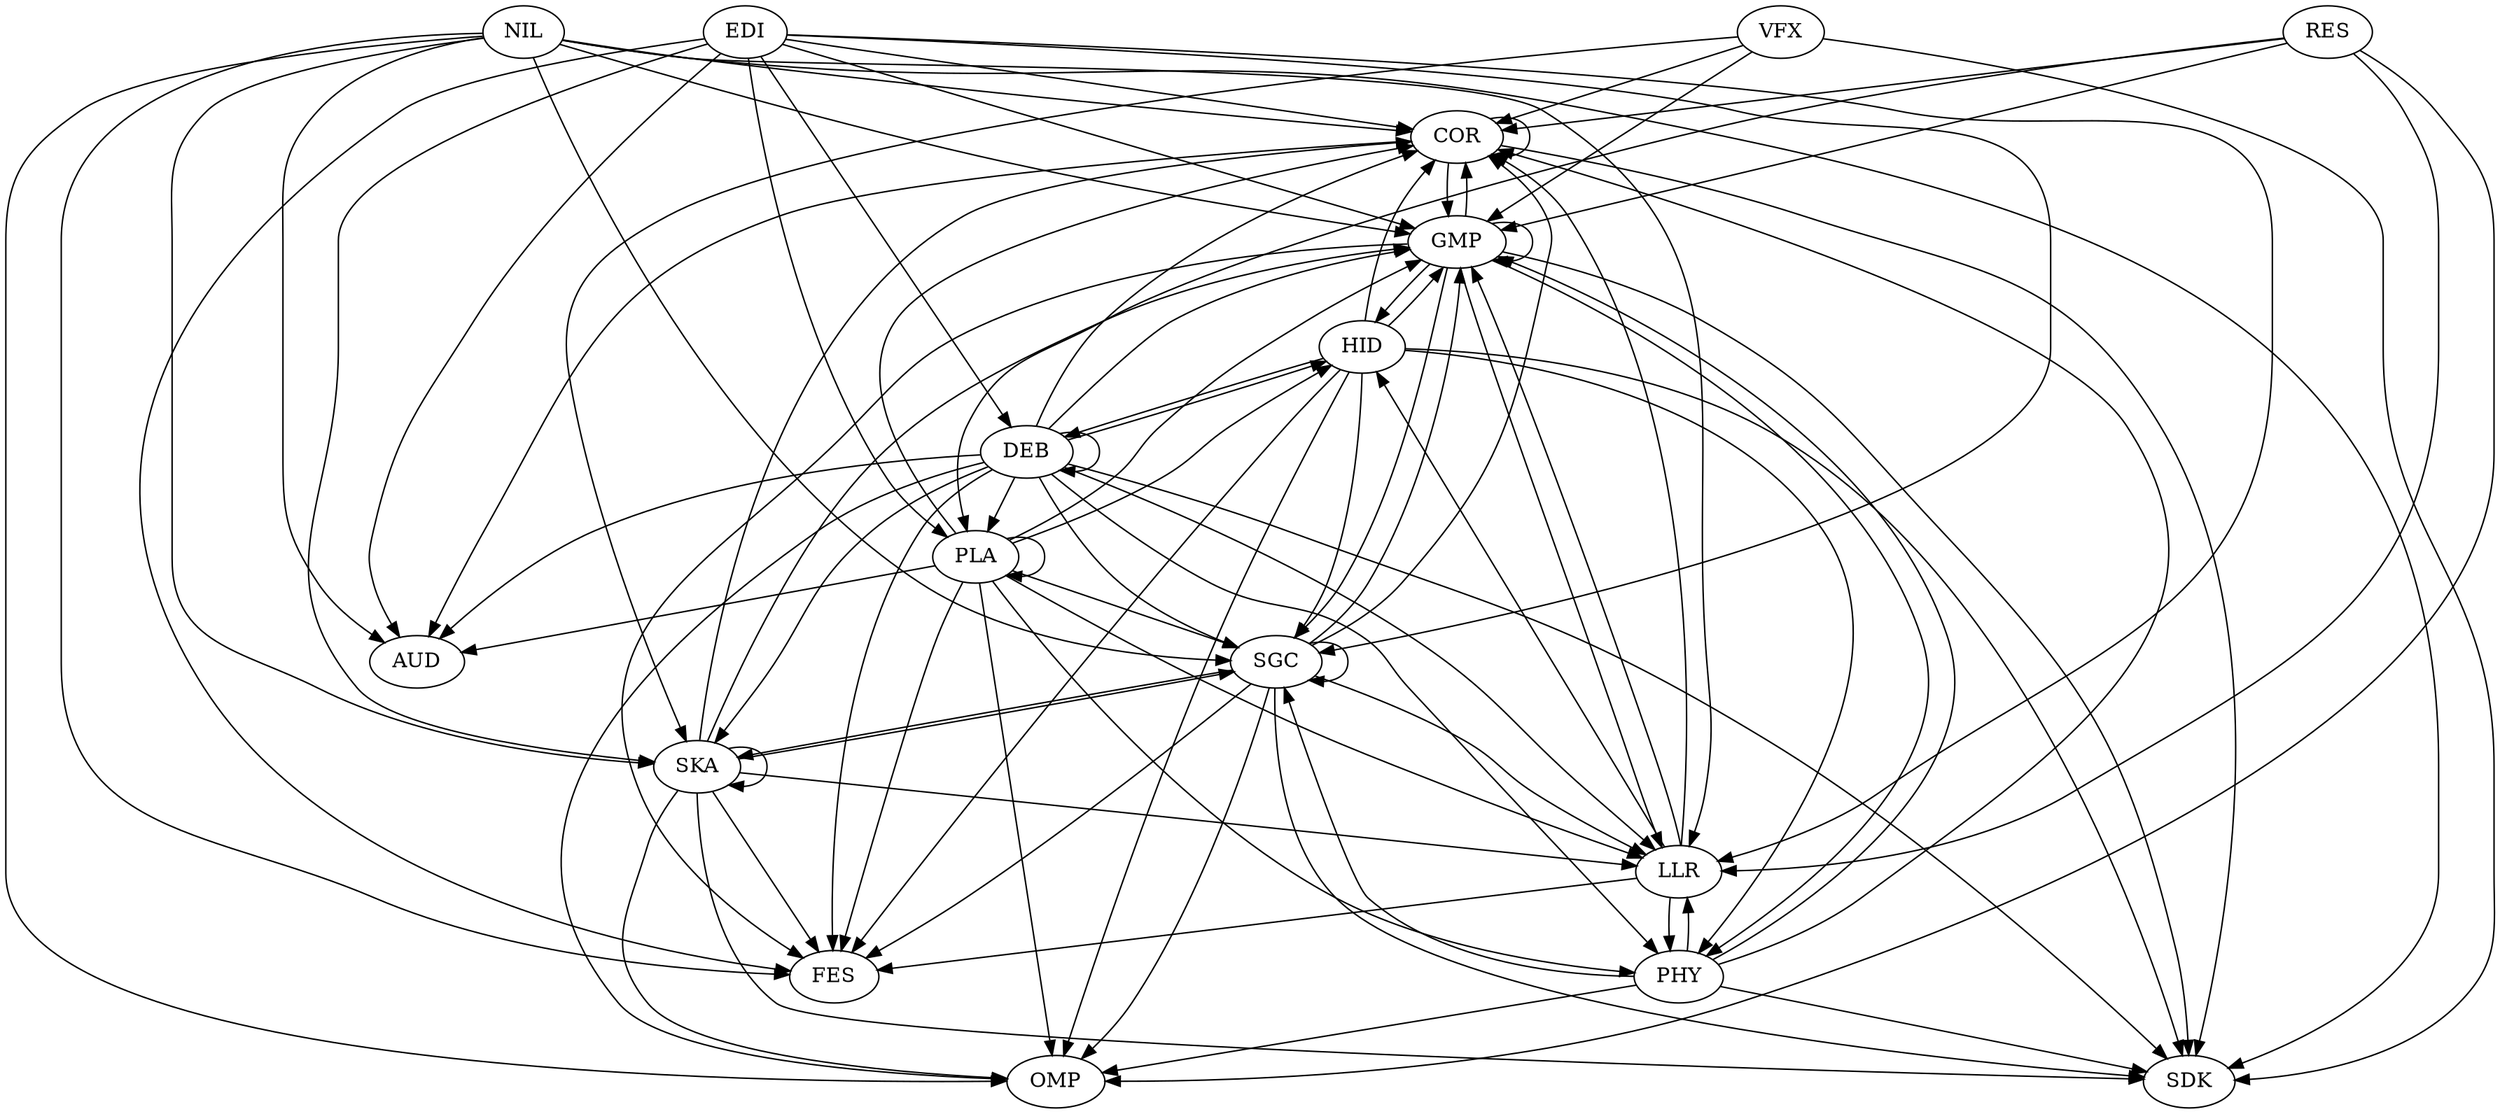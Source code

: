 digraph "source tree" {
	"COR" -> "AUD"
	"DEB" -> "AUD"
	"EDI" -> "AUD"
	"NIL" -> "AUD"
	"PLA" -> "AUD"
	"COR" -> "COR"
	"DEB" -> "COR"
	"EDI" -> "COR"
	"GMP" -> "COR"
	"HID" -> "COR"
	"LLR" -> "COR"
	"NIL" -> "COR"
	"PHY" -> "COR"
	"PLA" -> "COR"
	"RES" -> "COR"
	"SGC" -> "COR"
	"SKA" -> "COR"
	"VFX" -> "COR"
	"DEB" -> "DEB"
	"EDI" -> "DEB"
	"HID" -> "DEB"
	"DEB" -> "FES"
	"EDI" -> "FES"
	"GMP" -> "FES"
	"HID" -> "FES"
	"LLR" -> "FES"
	"NIL" -> "FES"
	"PLA" -> "FES"
	"SGC" -> "FES"
	"SKA" -> "FES"
	"COR" -> "GMP"
	"DEB" -> "GMP"
	"EDI" -> "GMP"
	"GMP" -> "GMP"
	"HID" -> "GMP"
	"LLR" -> "GMP"
	"NIL" -> "GMP"
	"PHY" -> "GMP"
	"PLA" -> "GMP"
	"RES" -> "GMP"
	"SGC" -> "GMP"
	"SKA" -> "GMP"
	"VFX" -> "GMP"
	"DEB" -> "HID"
	"GMP" -> "HID"
	"LLR" -> "HID"
	"PLA" -> "HID"
	"DEB" -> "LLR"
	"EDI" -> "LLR"
	"GMP" -> "LLR"
	"NIL" -> "LLR"
	"PHY" -> "LLR"
	"PLA" -> "LLR"
	"RES" -> "LLR"
	"SGC" -> "LLR"
	"SKA" -> "LLR"
	"DEB" -> "OMP"
	"HID" -> "OMP"
	"NIL" -> "OMP"
	"PHY" -> "OMP"
	"PLA" -> "OMP"
	"RES" -> "OMP"
	"SGC" -> "OMP"
	"SKA" -> "OMP"
	"DEB" -> "PHY"
	"GMP" -> "PHY"
	"HID" -> "PHY"
	"LLR" -> "PHY"
	"PLA" -> "PHY"
	"DEB" -> "PLA"
	"EDI" -> "PLA"
	"PLA" -> "PLA"
	"RES" -> "PLA"
	"COR" -> "SDK"
	"DEB" -> "SDK"
	"GMP" -> "SDK"
	"HID" -> "SDK"
	"NIL" -> "SDK"
	"PHY" -> "SDK"
	"SGC" -> "SDK"
	"SKA" -> "SDK"
	"VFX" -> "SDK"
	"DEB" -> "SGC"
	"EDI" -> "SGC"
	"GMP" -> "SGC"
	"HID" -> "SGC"
	"NIL" -> "SGC"
	"PHY" -> "SGC"
	"PLA" -> "SGC"
	"SGC" -> "SGC"
	"SKA" -> "SGC"
	"DEB" -> "SKA"
	"EDI" -> "SKA"
	"NIL" -> "SKA"
	"SGC" -> "SKA"
	"SKA" -> "SKA"
	"VFX" -> "SKA"
}